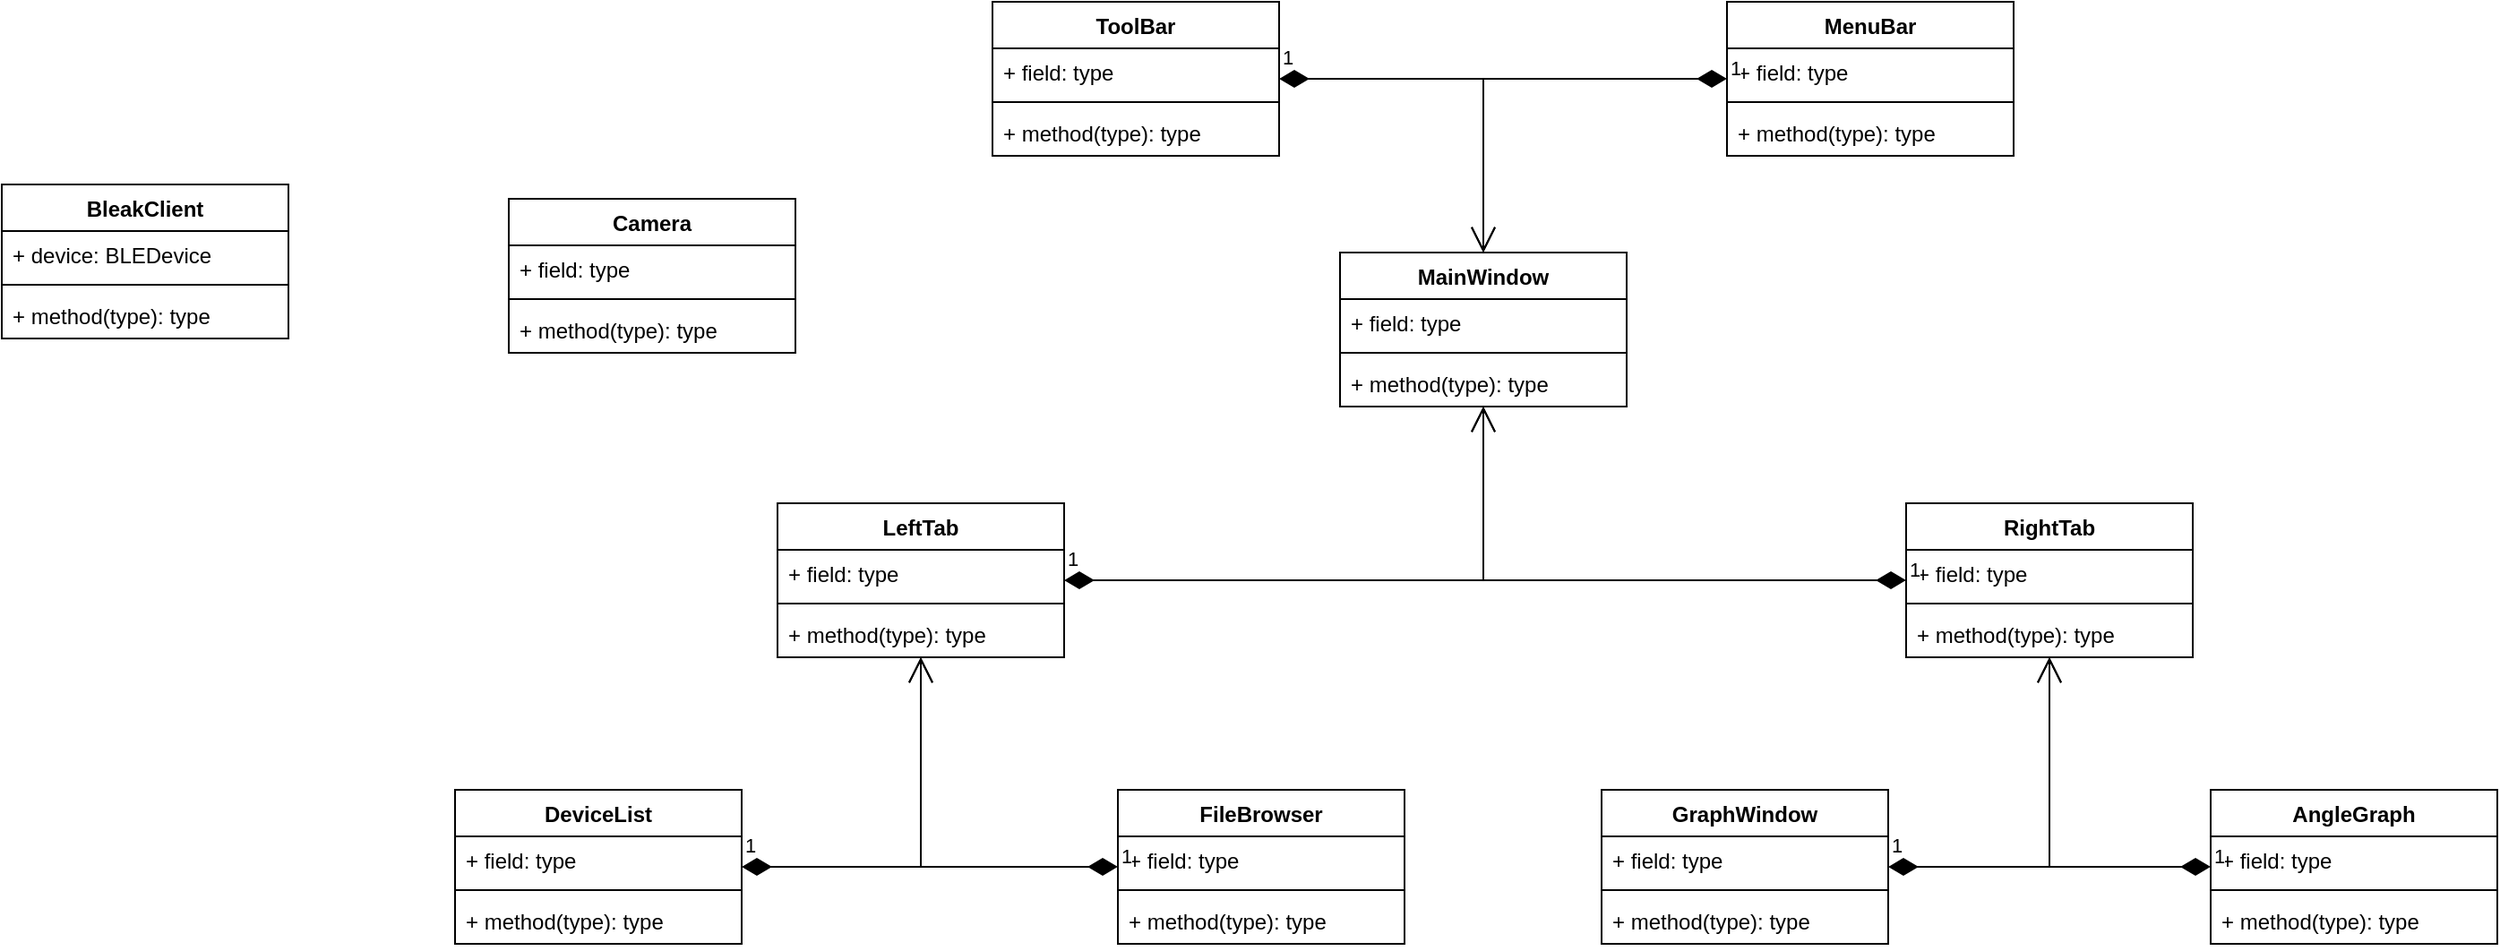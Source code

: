 <mxfile version="20.3.0" type="github">
  <diagram id="C5RBs43oDa-KdzZeNtuy" name="Page-1">
    <mxGraphModel dx="2249" dy="794" grid="1" gridSize="10" guides="1" tooltips="1" connect="1" arrows="1" fold="1" page="1" pageScale="1" pageWidth="827" pageHeight="1169" math="0" shadow="0">
      <root>
        <mxCell id="WIyWlLk6GJQsqaUBKTNV-0" />
        <mxCell id="WIyWlLk6GJQsqaUBKTNV-1" parent="WIyWlLk6GJQsqaUBKTNV-0" />
        <mxCell id="hrHsHasM8kGhDxBaZL0c-0" value="MainWindow" style="swimlane;fontStyle=1;align=center;verticalAlign=top;childLayout=stackLayout;horizontal=1;startSize=26;horizontalStack=0;resizeParent=1;resizeParentMax=0;resizeLast=0;collapsible=1;marginBottom=0;" parent="WIyWlLk6GJQsqaUBKTNV-1" vertex="1">
          <mxGeometry x="254" y="170" width="160" height="86" as="geometry" />
        </mxCell>
        <mxCell id="hrHsHasM8kGhDxBaZL0c-1" value="+ field: type" style="text;strokeColor=none;fillColor=none;align=left;verticalAlign=top;spacingLeft=4;spacingRight=4;overflow=hidden;rotatable=0;points=[[0,0.5],[1,0.5]];portConstraint=eastwest;" parent="hrHsHasM8kGhDxBaZL0c-0" vertex="1">
          <mxGeometry y="26" width="160" height="26" as="geometry" />
        </mxCell>
        <mxCell id="hrHsHasM8kGhDxBaZL0c-2" value="" style="line;strokeWidth=1;fillColor=none;align=left;verticalAlign=middle;spacingTop=-1;spacingLeft=3;spacingRight=3;rotatable=0;labelPosition=right;points=[];portConstraint=eastwest;strokeColor=inherit;" parent="hrHsHasM8kGhDxBaZL0c-0" vertex="1">
          <mxGeometry y="52" width="160" height="8" as="geometry" />
        </mxCell>
        <mxCell id="hrHsHasM8kGhDxBaZL0c-3" value="+ method(type): type" style="text;strokeColor=none;fillColor=none;align=left;verticalAlign=top;spacingLeft=4;spacingRight=4;overflow=hidden;rotatable=0;points=[[0,0.5],[1,0.5]];portConstraint=eastwest;" parent="hrHsHasM8kGhDxBaZL0c-0" vertex="1">
          <mxGeometry y="60" width="160" height="26" as="geometry" />
        </mxCell>
        <mxCell id="hrHsHasM8kGhDxBaZL0c-4" value="GraphWindow" style="swimlane;fontStyle=1;align=center;verticalAlign=top;childLayout=stackLayout;horizontal=1;startSize=26;horizontalStack=0;resizeParent=1;resizeParentMax=0;resizeLast=0;collapsible=1;marginBottom=0;" parent="WIyWlLk6GJQsqaUBKTNV-1" vertex="1">
          <mxGeometry x="400" y="470" width="160" height="86" as="geometry" />
        </mxCell>
        <mxCell id="hrHsHasM8kGhDxBaZL0c-5" value="+ field: type" style="text;strokeColor=none;fillColor=none;align=left;verticalAlign=top;spacingLeft=4;spacingRight=4;overflow=hidden;rotatable=0;points=[[0,0.5],[1,0.5]];portConstraint=eastwest;" parent="hrHsHasM8kGhDxBaZL0c-4" vertex="1">
          <mxGeometry y="26" width="160" height="26" as="geometry" />
        </mxCell>
        <mxCell id="hrHsHasM8kGhDxBaZL0c-6" value="" style="line;strokeWidth=1;fillColor=none;align=left;verticalAlign=middle;spacingTop=-1;spacingLeft=3;spacingRight=3;rotatable=0;labelPosition=right;points=[];portConstraint=eastwest;strokeColor=inherit;" parent="hrHsHasM8kGhDxBaZL0c-4" vertex="1">
          <mxGeometry y="52" width="160" height="8" as="geometry" />
        </mxCell>
        <mxCell id="hrHsHasM8kGhDxBaZL0c-7" value="+ method(type): type" style="text;strokeColor=none;fillColor=none;align=left;verticalAlign=top;spacingLeft=4;spacingRight=4;overflow=hidden;rotatable=0;points=[[0,0.5],[1,0.5]];portConstraint=eastwest;" parent="hrHsHasM8kGhDxBaZL0c-4" vertex="1">
          <mxGeometry y="60" width="160" height="26" as="geometry" />
        </mxCell>
        <mxCell id="hrHsHasM8kGhDxBaZL0c-8" value="AngleGraph" style="swimlane;fontStyle=1;align=center;verticalAlign=top;childLayout=stackLayout;horizontal=1;startSize=26;horizontalStack=0;resizeParent=1;resizeParentMax=0;resizeLast=0;collapsible=1;marginBottom=0;" parent="WIyWlLk6GJQsqaUBKTNV-1" vertex="1">
          <mxGeometry x="740" y="470" width="160" height="86" as="geometry" />
        </mxCell>
        <mxCell id="hrHsHasM8kGhDxBaZL0c-9" value="+ field: type" style="text;strokeColor=none;fillColor=none;align=left;verticalAlign=top;spacingLeft=4;spacingRight=4;overflow=hidden;rotatable=0;points=[[0,0.5],[1,0.5]];portConstraint=eastwest;" parent="hrHsHasM8kGhDxBaZL0c-8" vertex="1">
          <mxGeometry y="26" width="160" height="26" as="geometry" />
        </mxCell>
        <mxCell id="hrHsHasM8kGhDxBaZL0c-10" value="" style="line;strokeWidth=1;fillColor=none;align=left;verticalAlign=middle;spacingTop=-1;spacingLeft=3;spacingRight=3;rotatable=0;labelPosition=right;points=[];portConstraint=eastwest;strokeColor=inherit;" parent="hrHsHasM8kGhDxBaZL0c-8" vertex="1">
          <mxGeometry y="52" width="160" height="8" as="geometry" />
        </mxCell>
        <mxCell id="hrHsHasM8kGhDxBaZL0c-11" value="+ method(type): type" style="text;strokeColor=none;fillColor=none;align=left;verticalAlign=top;spacingLeft=4;spacingRight=4;overflow=hidden;rotatable=0;points=[[0,0.5],[1,0.5]];portConstraint=eastwest;" parent="hrHsHasM8kGhDxBaZL0c-8" vertex="1">
          <mxGeometry y="60" width="160" height="26" as="geometry" />
        </mxCell>
        <mxCell id="hrHsHasM8kGhDxBaZL0c-12" value="ToolBar" style="swimlane;fontStyle=1;align=center;verticalAlign=top;childLayout=stackLayout;horizontal=1;startSize=26;horizontalStack=0;resizeParent=1;resizeParentMax=0;resizeLast=0;collapsible=1;marginBottom=0;" parent="WIyWlLk6GJQsqaUBKTNV-1" vertex="1">
          <mxGeometry x="60" y="30" width="160" height="86" as="geometry" />
        </mxCell>
        <mxCell id="hrHsHasM8kGhDxBaZL0c-13" value="+ field: type" style="text;strokeColor=none;fillColor=none;align=left;verticalAlign=top;spacingLeft=4;spacingRight=4;overflow=hidden;rotatable=0;points=[[0,0.5],[1,0.5]];portConstraint=eastwest;" parent="hrHsHasM8kGhDxBaZL0c-12" vertex="1">
          <mxGeometry y="26" width="160" height="26" as="geometry" />
        </mxCell>
        <mxCell id="hrHsHasM8kGhDxBaZL0c-14" value="" style="line;strokeWidth=1;fillColor=none;align=left;verticalAlign=middle;spacingTop=-1;spacingLeft=3;spacingRight=3;rotatable=0;labelPosition=right;points=[];portConstraint=eastwest;strokeColor=inherit;" parent="hrHsHasM8kGhDxBaZL0c-12" vertex="1">
          <mxGeometry y="52" width="160" height="8" as="geometry" />
        </mxCell>
        <mxCell id="hrHsHasM8kGhDxBaZL0c-15" value="+ method(type): type" style="text;strokeColor=none;fillColor=none;align=left;verticalAlign=top;spacingLeft=4;spacingRight=4;overflow=hidden;rotatable=0;points=[[0,0.5],[1,0.5]];portConstraint=eastwest;" parent="hrHsHasM8kGhDxBaZL0c-12" vertex="1">
          <mxGeometry y="60" width="160" height="26" as="geometry" />
        </mxCell>
        <mxCell id="hrHsHasM8kGhDxBaZL0c-16" value="MenuBar" style="swimlane;fontStyle=1;align=center;verticalAlign=top;childLayout=stackLayout;horizontal=1;startSize=26;horizontalStack=0;resizeParent=1;resizeParentMax=0;resizeLast=0;collapsible=1;marginBottom=0;" parent="WIyWlLk6GJQsqaUBKTNV-1" vertex="1">
          <mxGeometry x="470" y="30" width="160" height="86" as="geometry" />
        </mxCell>
        <mxCell id="hrHsHasM8kGhDxBaZL0c-17" value="+ field: type" style="text;strokeColor=none;fillColor=none;align=left;verticalAlign=top;spacingLeft=4;spacingRight=4;overflow=hidden;rotatable=0;points=[[0,0.5],[1,0.5]];portConstraint=eastwest;" parent="hrHsHasM8kGhDxBaZL0c-16" vertex="1">
          <mxGeometry y="26" width="160" height="26" as="geometry" />
        </mxCell>
        <mxCell id="hrHsHasM8kGhDxBaZL0c-18" value="" style="line;strokeWidth=1;fillColor=none;align=left;verticalAlign=middle;spacingTop=-1;spacingLeft=3;spacingRight=3;rotatable=0;labelPosition=right;points=[];portConstraint=eastwest;strokeColor=inherit;" parent="hrHsHasM8kGhDxBaZL0c-16" vertex="1">
          <mxGeometry y="52" width="160" height="8" as="geometry" />
        </mxCell>
        <mxCell id="hrHsHasM8kGhDxBaZL0c-19" value="+ method(type): type" style="text;strokeColor=none;fillColor=none;align=left;verticalAlign=top;spacingLeft=4;spacingRight=4;overflow=hidden;rotatable=0;points=[[0,0.5],[1,0.5]];portConstraint=eastwest;" parent="hrHsHasM8kGhDxBaZL0c-16" vertex="1">
          <mxGeometry y="60" width="160" height="26" as="geometry" />
        </mxCell>
        <mxCell id="hrHsHasM8kGhDxBaZL0c-20" value="DeviceList" style="swimlane;fontStyle=1;align=center;verticalAlign=top;childLayout=stackLayout;horizontal=1;startSize=26;horizontalStack=0;resizeParent=1;resizeParentMax=0;resizeLast=0;collapsible=1;marginBottom=0;" parent="WIyWlLk6GJQsqaUBKTNV-1" vertex="1">
          <mxGeometry x="-240" y="470" width="160" height="86" as="geometry" />
        </mxCell>
        <mxCell id="hrHsHasM8kGhDxBaZL0c-21" value="+ field: type" style="text;strokeColor=none;fillColor=none;align=left;verticalAlign=top;spacingLeft=4;spacingRight=4;overflow=hidden;rotatable=0;points=[[0,0.5],[1,0.5]];portConstraint=eastwest;" parent="hrHsHasM8kGhDxBaZL0c-20" vertex="1">
          <mxGeometry y="26" width="160" height="26" as="geometry" />
        </mxCell>
        <mxCell id="hrHsHasM8kGhDxBaZL0c-22" value="" style="line;strokeWidth=1;fillColor=none;align=left;verticalAlign=middle;spacingTop=-1;spacingLeft=3;spacingRight=3;rotatable=0;labelPosition=right;points=[];portConstraint=eastwest;strokeColor=inherit;" parent="hrHsHasM8kGhDxBaZL0c-20" vertex="1">
          <mxGeometry y="52" width="160" height="8" as="geometry" />
        </mxCell>
        <mxCell id="hrHsHasM8kGhDxBaZL0c-23" value="+ method(type): type" style="text;strokeColor=none;fillColor=none;align=left;verticalAlign=top;spacingLeft=4;spacingRight=4;overflow=hidden;rotatable=0;points=[[0,0.5],[1,0.5]];portConstraint=eastwest;" parent="hrHsHasM8kGhDxBaZL0c-20" vertex="1">
          <mxGeometry y="60" width="160" height="26" as="geometry" />
        </mxCell>
        <mxCell id="hrHsHasM8kGhDxBaZL0c-24" value="FileBrowser" style="swimlane;fontStyle=1;align=center;verticalAlign=top;childLayout=stackLayout;horizontal=1;startSize=26;horizontalStack=0;resizeParent=1;resizeParentMax=0;resizeLast=0;collapsible=1;marginBottom=0;" parent="WIyWlLk6GJQsqaUBKTNV-1" vertex="1">
          <mxGeometry x="130" y="470" width="160" height="86" as="geometry" />
        </mxCell>
        <mxCell id="hrHsHasM8kGhDxBaZL0c-25" value="+ field: type" style="text;strokeColor=none;fillColor=none;align=left;verticalAlign=top;spacingLeft=4;spacingRight=4;overflow=hidden;rotatable=0;points=[[0,0.5],[1,0.5]];portConstraint=eastwest;" parent="hrHsHasM8kGhDxBaZL0c-24" vertex="1">
          <mxGeometry y="26" width="160" height="26" as="geometry" />
        </mxCell>
        <mxCell id="hrHsHasM8kGhDxBaZL0c-26" value="" style="line;strokeWidth=1;fillColor=none;align=left;verticalAlign=middle;spacingTop=-1;spacingLeft=3;spacingRight=3;rotatable=0;labelPosition=right;points=[];portConstraint=eastwest;strokeColor=inherit;" parent="hrHsHasM8kGhDxBaZL0c-24" vertex="1">
          <mxGeometry y="52" width="160" height="8" as="geometry" />
        </mxCell>
        <mxCell id="hrHsHasM8kGhDxBaZL0c-27" value="+ method(type): type" style="text;strokeColor=none;fillColor=none;align=left;verticalAlign=top;spacingLeft=4;spacingRight=4;overflow=hidden;rotatable=0;points=[[0,0.5],[1,0.5]];portConstraint=eastwest;" parent="hrHsHasM8kGhDxBaZL0c-24" vertex="1">
          <mxGeometry y="60" width="160" height="26" as="geometry" />
        </mxCell>
        <mxCell id="hrHsHasM8kGhDxBaZL0c-28" value="RightTab" style="swimlane;fontStyle=1;align=center;verticalAlign=top;childLayout=stackLayout;horizontal=1;startSize=26;horizontalStack=0;resizeParent=1;resizeParentMax=0;resizeLast=0;collapsible=1;marginBottom=0;" parent="WIyWlLk6GJQsqaUBKTNV-1" vertex="1">
          <mxGeometry x="570" y="310" width="160" height="86" as="geometry" />
        </mxCell>
        <mxCell id="hrHsHasM8kGhDxBaZL0c-29" value="+ field: type" style="text;strokeColor=none;fillColor=none;align=left;verticalAlign=top;spacingLeft=4;spacingRight=4;overflow=hidden;rotatable=0;points=[[0,0.5],[1,0.5]];portConstraint=eastwest;" parent="hrHsHasM8kGhDxBaZL0c-28" vertex="1">
          <mxGeometry y="26" width="160" height="26" as="geometry" />
        </mxCell>
        <mxCell id="hrHsHasM8kGhDxBaZL0c-30" value="" style="line;strokeWidth=1;fillColor=none;align=left;verticalAlign=middle;spacingTop=-1;spacingLeft=3;spacingRight=3;rotatable=0;labelPosition=right;points=[];portConstraint=eastwest;strokeColor=inherit;" parent="hrHsHasM8kGhDxBaZL0c-28" vertex="1">
          <mxGeometry y="52" width="160" height="8" as="geometry" />
        </mxCell>
        <mxCell id="hrHsHasM8kGhDxBaZL0c-31" value="+ method(type): type" style="text;strokeColor=none;fillColor=none;align=left;verticalAlign=top;spacingLeft=4;spacingRight=4;overflow=hidden;rotatable=0;points=[[0,0.5],[1,0.5]];portConstraint=eastwest;" parent="hrHsHasM8kGhDxBaZL0c-28" vertex="1">
          <mxGeometry y="60" width="160" height="26" as="geometry" />
        </mxCell>
        <mxCell id="hrHsHasM8kGhDxBaZL0c-33" value="LeftTab" style="swimlane;fontStyle=1;align=center;verticalAlign=top;childLayout=stackLayout;horizontal=1;startSize=26;horizontalStack=0;resizeParent=1;resizeParentMax=0;resizeLast=0;collapsible=1;marginBottom=0;" parent="WIyWlLk6GJQsqaUBKTNV-1" vertex="1">
          <mxGeometry x="-60" y="310" width="160" height="86" as="geometry" />
        </mxCell>
        <mxCell id="hrHsHasM8kGhDxBaZL0c-34" value="+ field: type" style="text;strokeColor=none;fillColor=none;align=left;verticalAlign=top;spacingLeft=4;spacingRight=4;overflow=hidden;rotatable=0;points=[[0,0.5],[1,0.5]];portConstraint=eastwest;" parent="hrHsHasM8kGhDxBaZL0c-33" vertex="1">
          <mxGeometry y="26" width="160" height="26" as="geometry" />
        </mxCell>
        <mxCell id="hrHsHasM8kGhDxBaZL0c-35" value="" style="line;strokeWidth=1;fillColor=none;align=left;verticalAlign=middle;spacingTop=-1;spacingLeft=3;spacingRight=3;rotatable=0;labelPosition=right;points=[];portConstraint=eastwest;strokeColor=inherit;" parent="hrHsHasM8kGhDxBaZL0c-33" vertex="1">
          <mxGeometry y="52" width="160" height="8" as="geometry" />
        </mxCell>
        <mxCell id="hrHsHasM8kGhDxBaZL0c-36" value="+ method(type): type" style="text;strokeColor=none;fillColor=none;align=left;verticalAlign=top;spacingLeft=4;spacingRight=4;overflow=hidden;rotatable=0;points=[[0,0.5],[1,0.5]];portConstraint=eastwest;" parent="hrHsHasM8kGhDxBaZL0c-33" vertex="1">
          <mxGeometry y="60" width="160" height="26" as="geometry" />
        </mxCell>
        <mxCell id="hrHsHasM8kGhDxBaZL0c-39" value="1" style="endArrow=open;html=1;endSize=12;startArrow=diamondThin;startSize=14;startFill=1;edgeStyle=orthogonalEdgeStyle;align=left;verticalAlign=bottom;rounded=0;" parent="WIyWlLk6GJQsqaUBKTNV-1" source="hrHsHasM8kGhDxBaZL0c-33" target="hrHsHasM8kGhDxBaZL0c-0" edge="1">
          <mxGeometry x="-1" y="3" relative="1" as="geometry">
            <mxPoint x="210" y="348.5" as="sourcePoint" />
            <mxPoint x="370" y="348.5" as="targetPoint" />
            <Array as="points" />
          </mxGeometry>
        </mxCell>
        <mxCell id="hrHsHasM8kGhDxBaZL0c-40" value="1" style="endArrow=open;html=1;endSize=12;startArrow=diamondThin;startSize=14;startFill=1;edgeStyle=orthogonalEdgeStyle;align=left;verticalAlign=bottom;rounded=0;" parent="WIyWlLk6GJQsqaUBKTNV-1" source="hrHsHasM8kGhDxBaZL0c-28" target="hrHsHasM8kGhDxBaZL0c-0" edge="1">
          <mxGeometry x="-1" y="3" relative="1" as="geometry">
            <mxPoint x="220" y="400" as="sourcePoint" />
            <mxPoint x="380" y="400" as="targetPoint" />
          </mxGeometry>
        </mxCell>
        <mxCell id="hrHsHasM8kGhDxBaZL0c-41" value="1" style="endArrow=open;html=1;endSize=12;startArrow=diamondThin;startSize=14;startFill=1;edgeStyle=orthogonalEdgeStyle;align=left;verticalAlign=bottom;rounded=0;" parent="WIyWlLk6GJQsqaUBKTNV-1" source="hrHsHasM8kGhDxBaZL0c-4" target="hrHsHasM8kGhDxBaZL0c-28" edge="1">
          <mxGeometry x="-1" y="3" relative="1" as="geometry">
            <mxPoint x="560" y="520" as="sourcePoint" />
            <mxPoint x="720" y="520" as="targetPoint" />
          </mxGeometry>
        </mxCell>
        <mxCell id="hrHsHasM8kGhDxBaZL0c-42" value="1" style="endArrow=open;html=1;endSize=12;startArrow=diamondThin;startSize=14;startFill=1;edgeStyle=orthogonalEdgeStyle;align=left;verticalAlign=bottom;rounded=0;" parent="WIyWlLk6GJQsqaUBKTNV-1" source="hrHsHasM8kGhDxBaZL0c-8" target="hrHsHasM8kGhDxBaZL0c-28" edge="1">
          <mxGeometry x="-1" y="3" relative="1" as="geometry">
            <mxPoint x="660" y="570" as="sourcePoint" />
            <mxPoint x="820" y="570" as="targetPoint" />
          </mxGeometry>
        </mxCell>
        <mxCell id="hrHsHasM8kGhDxBaZL0c-43" value="1" style="endArrow=open;html=1;endSize=12;startArrow=diamondThin;startSize=14;startFill=1;edgeStyle=orthogonalEdgeStyle;align=left;verticalAlign=bottom;rounded=0;" parent="WIyWlLk6GJQsqaUBKTNV-1" source="hrHsHasM8kGhDxBaZL0c-20" target="hrHsHasM8kGhDxBaZL0c-33" edge="1">
          <mxGeometry x="-1" y="3" relative="1" as="geometry">
            <mxPoint x="-80" y="630" as="sourcePoint" />
            <mxPoint x="80" y="630" as="targetPoint" />
          </mxGeometry>
        </mxCell>
        <mxCell id="hrHsHasM8kGhDxBaZL0c-44" value="1" style="endArrow=open;html=1;endSize=12;startArrow=diamondThin;startSize=14;startFill=1;edgeStyle=orthogonalEdgeStyle;align=left;verticalAlign=bottom;rounded=0;" parent="WIyWlLk6GJQsqaUBKTNV-1" source="hrHsHasM8kGhDxBaZL0c-24" target="hrHsHasM8kGhDxBaZL0c-33" edge="1">
          <mxGeometry x="-1" y="3" relative="1" as="geometry">
            <mxPoint x="-50" y="540" as="sourcePoint" />
            <mxPoint x="110" y="540" as="targetPoint" />
          </mxGeometry>
        </mxCell>
        <mxCell id="hrHsHasM8kGhDxBaZL0c-45" value="1" style="endArrow=open;html=1;endSize=12;startArrow=diamondThin;startSize=14;startFill=1;edgeStyle=orthogonalEdgeStyle;align=left;verticalAlign=bottom;rounded=0;" parent="WIyWlLk6GJQsqaUBKTNV-1" source="hrHsHasM8kGhDxBaZL0c-12" target="hrHsHasM8kGhDxBaZL0c-0" edge="1">
          <mxGeometry x="-1" y="3" relative="1" as="geometry">
            <mxPoint x="260" y="80" as="sourcePoint" />
            <mxPoint x="420" y="80" as="targetPoint" />
          </mxGeometry>
        </mxCell>
        <mxCell id="hrHsHasM8kGhDxBaZL0c-46" value="1" style="endArrow=open;html=1;endSize=12;startArrow=diamondThin;startSize=14;startFill=1;edgeStyle=orthogonalEdgeStyle;align=left;verticalAlign=bottom;rounded=0;" parent="WIyWlLk6GJQsqaUBKTNV-1" source="hrHsHasM8kGhDxBaZL0c-16" target="hrHsHasM8kGhDxBaZL0c-0" edge="1">
          <mxGeometry x="-1" y="3" relative="1" as="geometry">
            <mxPoint x="330" y="30" as="sourcePoint" />
            <mxPoint x="490" y="30" as="targetPoint" />
          </mxGeometry>
        </mxCell>
        <mxCell id="QLAAm3aa-DR_Ghh0Bf3E-0" value="Camera" style="swimlane;fontStyle=1;align=center;verticalAlign=top;childLayout=stackLayout;horizontal=1;startSize=26;horizontalStack=0;resizeParent=1;resizeParentMax=0;resizeLast=0;collapsible=1;marginBottom=0;" vertex="1" parent="WIyWlLk6GJQsqaUBKTNV-1">
          <mxGeometry x="-210" y="140" width="160" height="86" as="geometry" />
        </mxCell>
        <mxCell id="QLAAm3aa-DR_Ghh0Bf3E-1" value="+ field: type" style="text;strokeColor=none;fillColor=none;align=left;verticalAlign=top;spacingLeft=4;spacingRight=4;overflow=hidden;rotatable=0;points=[[0,0.5],[1,0.5]];portConstraint=eastwest;" vertex="1" parent="QLAAm3aa-DR_Ghh0Bf3E-0">
          <mxGeometry y="26" width="160" height="26" as="geometry" />
        </mxCell>
        <mxCell id="QLAAm3aa-DR_Ghh0Bf3E-2" value="" style="line;strokeWidth=1;fillColor=none;align=left;verticalAlign=middle;spacingTop=-1;spacingLeft=3;spacingRight=3;rotatable=0;labelPosition=right;points=[];portConstraint=eastwest;strokeColor=inherit;" vertex="1" parent="QLAAm3aa-DR_Ghh0Bf3E-0">
          <mxGeometry y="52" width="160" height="8" as="geometry" />
        </mxCell>
        <mxCell id="QLAAm3aa-DR_Ghh0Bf3E-3" value="+ method(type): type" style="text;strokeColor=none;fillColor=none;align=left;verticalAlign=top;spacingLeft=4;spacingRight=4;overflow=hidden;rotatable=0;points=[[0,0.5],[1,0.5]];portConstraint=eastwest;" vertex="1" parent="QLAAm3aa-DR_Ghh0Bf3E-0">
          <mxGeometry y="60" width="160" height="26" as="geometry" />
        </mxCell>
        <mxCell id="QLAAm3aa-DR_Ghh0Bf3E-4" value="BleakClient" style="swimlane;fontStyle=1;align=center;verticalAlign=top;childLayout=stackLayout;horizontal=1;startSize=26;horizontalStack=0;resizeParent=1;resizeParentMax=0;resizeLast=0;collapsible=1;marginBottom=0;" vertex="1" parent="WIyWlLk6GJQsqaUBKTNV-1">
          <mxGeometry x="-493" y="132" width="160" height="86" as="geometry" />
        </mxCell>
        <mxCell id="QLAAm3aa-DR_Ghh0Bf3E-5" value="+ device: BLEDevice" style="text;strokeColor=none;fillColor=none;align=left;verticalAlign=top;spacingLeft=4;spacingRight=4;overflow=hidden;rotatable=0;points=[[0,0.5],[1,0.5]];portConstraint=eastwest;" vertex="1" parent="QLAAm3aa-DR_Ghh0Bf3E-4">
          <mxGeometry y="26" width="160" height="26" as="geometry" />
        </mxCell>
        <mxCell id="QLAAm3aa-DR_Ghh0Bf3E-6" value="" style="line;strokeWidth=1;fillColor=none;align=left;verticalAlign=middle;spacingTop=-1;spacingLeft=3;spacingRight=3;rotatable=0;labelPosition=right;points=[];portConstraint=eastwest;strokeColor=inherit;" vertex="1" parent="QLAAm3aa-DR_Ghh0Bf3E-4">
          <mxGeometry y="52" width="160" height="8" as="geometry" />
        </mxCell>
        <mxCell id="QLAAm3aa-DR_Ghh0Bf3E-7" value="+ method(type): type" style="text;strokeColor=none;fillColor=none;align=left;verticalAlign=top;spacingLeft=4;spacingRight=4;overflow=hidden;rotatable=0;points=[[0,0.5],[1,0.5]];portConstraint=eastwest;" vertex="1" parent="QLAAm3aa-DR_Ghh0Bf3E-4">
          <mxGeometry y="60" width="160" height="26" as="geometry" />
        </mxCell>
      </root>
    </mxGraphModel>
  </diagram>
</mxfile>
